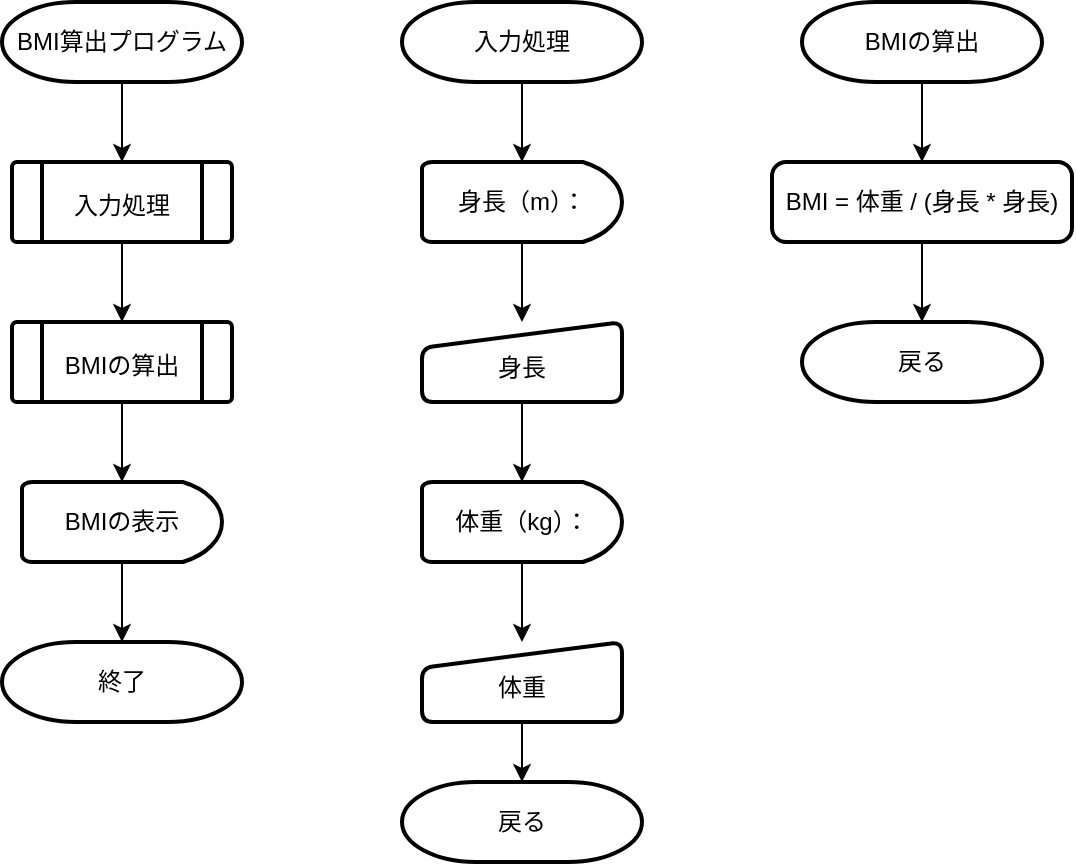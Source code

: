 <mxfile version="24.7.12" pages="2">
  <diagram name="sample01-BMIの算出" id="4DZ2R0KwUzkL-UcLto0O">
    <mxGraphModel dx="1634" dy="842" grid="1" gridSize="10" guides="1" tooltips="1" connect="1" arrows="1" fold="1" page="1" pageScale="1" pageWidth="1169" pageHeight="827" math="0" shadow="0">
      <root>
        <mxCell id="0" />
        <mxCell id="1" parent="0" />
        <mxCell id="LSGtWbCHD7eKjqm-Vvqv-6" value="" style="edgeStyle=orthogonalEdgeStyle;rounded=0;orthogonalLoop=1;jettySize=auto;html=1;" edge="1" parent="1" source="LSGtWbCHD7eKjqm-Vvqv-1" target="LSGtWbCHD7eKjqm-Vvqv-2">
          <mxGeometry relative="1" as="geometry" />
        </mxCell>
        <mxCell id="LSGtWbCHD7eKjqm-Vvqv-1" value="BMI算出プログラム" style="strokeWidth=2;html=1;shape=mxgraph.flowchart.terminator;whiteSpace=wrap;" vertex="1" parent="1">
          <mxGeometry x="140" y="120" width="120" height="40" as="geometry" />
        </mxCell>
        <mxCell id="LSGtWbCHD7eKjqm-Vvqv-7" value="" style="edgeStyle=orthogonalEdgeStyle;rounded=0;orthogonalLoop=1;jettySize=auto;html=1;" edge="1" parent="1" source="LSGtWbCHD7eKjqm-Vvqv-2" target="LSGtWbCHD7eKjqm-Vvqv-3">
          <mxGeometry relative="1" as="geometry" />
        </mxCell>
        <mxCell id="LSGtWbCHD7eKjqm-Vvqv-2" value="入力処理" style="verticalLabelPosition=bottom;verticalAlign=top;html=1;shape=process;whiteSpace=wrap;rounded=1;size=0.14;arcSize=6;spacingTop=-32;strokeWidth=2;" vertex="1" parent="1">
          <mxGeometry x="145" y="200" width="110" height="40" as="geometry" />
        </mxCell>
        <mxCell id="LSGtWbCHD7eKjqm-Vvqv-8" value="" style="edgeStyle=orthogonalEdgeStyle;rounded=0;orthogonalLoop=1;jettySize=auto;html=1;" edge="1" parent="1" source="LSGtWbCHD7eKjqm-Vvqv-3" target="LSGtWbCHD7eKjqm-Vvqv-4">
          <mxGeometry relative="1" as="geometry" />
        </mxCell>
        <mxCell id="LSGtWbCHD7eKjqm-Vvqv-3" value="BMIの算出" style="verticalLabelPosition=bottom;verticalAlign=top;html=1;shape=process;whiteSpace=wrap;rounded=1;size=0.14;arcSize=6;spacingTop=-32;strokeWidth=2;" vertex="1" parent="1">
          <mxGeometry x="145" y="280" width="110" height="40" as="geometry" />
        </mxCell>
        <mxCell id="LSGtWbCHD7eKjqm-Vvqv-9" value="" style="edgeStyle=orthogonalEdgeStyle;rounded=0;orthogonalLoop=1;jettySize=auto;html=1;" edge="1" parent="1" source="LSGtWbCHD7eKjqm-Vvqv-4" target="LSGtWbCHD7eKjqm-Vvqv-5">
          <mxGeometry relative="1" as="geometry" />
        </mxCell>
        <mxCell id="LSGtWbCHD7eKjqm-Vvqv-4" value="BMIの表示" style="strokeWidth=2;html=1;shape=mxgraph.flowchart.delay;whiteSpace=wrap;" vertex="1" parent="1">
          <mxGeometry x="150" y="360" width="100" height="40" as="geometry" />
        </mxCell>
        <mxCell id="LSGtWbCHD7eKjqm-Vvqv-5" value="終了" style="strokeWidth=2;html=1;shape=mxgraph.flowchart.terminator;whiteSpace=wrap;" vertex="1" parent="1">
          <mxGeometry x="140" y="440" width="120" height="40" as="geometry" />
        </mxCell>
        <mxCell id="LSGtWbCHD7eKjqm-Vvqv-16" value="" style="edgeStyle=orthogonalEdgeStyle;rounded=0;orthogonalLoop=1;jettySize=auto;html=1;" edge="1" parent="1" source="LSGtWbCHD7eKjqm-Vvqv-10" target="LSGtWbCHD7eKjqm-Vvqv-12">
          <mxGeometry relative="1" as="geometry" />
        </mxCell>
        <mxCell id="LSGtWbCHD7eKjqm-Vvqv-10" value="入力処理" style="strokeWidth=2;html=1;shape=mxgraph.flowchart.terminator;whiteSpace=wrap;" vertex="1" parent="1">
          <mxGeometry x="340" y="120" width="120" height="40" as="geometry" />
        </mxCell>
        <mxCell id="LSGtWbCHD7eKjqm-Vvqv-18" value="" style="edgeStyle=orthogonalEdgeStyle;rounded=0;orthogonalLoop=1;jettySize=auto;html=1;" edge="1" parent="1" source="LSGtWbCHD7eKjqm-Vvqv-11" target="LSGtWbCHD7eKjqm-Vvqv-14">
          <mxGeometry relative="1" as="geometry" />
        </mxCell>
        <mxCell id="LSGtWbCHD7eKjqm-Vvqv-11" value="身長" style="html=1;strokeWidth=2;shape=manualInput;whiteSpace=wrap;rounded=1;size=13;arcSize=11;spacingTop=6;" vertex="1" parent="1">
          <mxGeometry x="350" y="280" width="100" height="40" as="geometry" />
        </mxCell>
        <mxCell id="LSGtWbCHD7eKjqm-Vvqv-17" value="" style="edgeStyle=orthogonalEdgeStyle;rounded=0;orthogonalLoop=1;jettySize=auto;html=1;" edge="1" parent="1" source="LSGtWbCHD7eKjqm-Vvqv-12" target="LSGtWbCHD7eKjqm-Vvqv-11">
          <mxGeometry relative="1" as="geometry" />
        </mxCell>
        <mxCell id="LSGtWbCHD7eKjqm-Vvqv-12" value="身長（m）：" style="strokeWidth=2;html=1;shape=mxgraph.flowchart.delay;whiteSpace=wrap;" vertex="1" parent="1">
          <mxGeometry x="350" y="200" width="100" height="40" as="geometry" />
        </mxCell>
        <mxCell id="LSGtWbCHD7eKjqm-Vvqv-21" value="" style="edgeStyle=orthogonalEdgeStyle;rounded=0;orthogonalLoop=1;jettySize=auto;html=1;" edge="1" parent="1" source="LSGtWbCHD7eKjqm-Vvqv-13" target="LSGtWbCHD7eKjqm-Vvqv-15">
          <mxGeometry relative="1" as="geometry" />
        </mxCell>
        <mxCell id="LSGtWbCHD7eKjqm-Vvqv-13" value="体重" style="html=1;strokeWidth=2;shape=manualInput;whiteSpace=wrap;rounded=1;size=13;arcSize=11;spacingTop=6;" vertex="1" parent="1">
          <mxGeometry x="350" y="440" width="100" height="40" as="geometry" />
        </mxCell>
        <mxCell id="LSGtWbCHD7eKjqm-Vvqv-20" style="edgeStyle=orthogonalEdgeStyle;rounded=0;orthogonalLoop=1;jettySize=auto;html=1;entryX=0.5;entryY=0;entryDx=0;entryDy=0;" edge="1" parent="1" source="LSGtWbCHD7eKjqm-Vvqv-14" target="LSGtWbCHD7eKjqm-Vvqv-13">
          <mxGeometry relative="1" as="geometry" />
        </mxCell>
        <mxCell id="LSGtWbCHD7eKjqm-Vvqv-14" value="体重（kg）：" style="strokeWidth=2;html=1;shape=mxgraph.flowchart.delay;whiteSpace=wrap;" vertex="1" parent="1">
          <mxGeometry x="350" y="360" width="100" height="40" as="geometry" />
        </mxCell>
        <mxCell id="LSGtWbCHD7eKjqm-Vvqv-15" value="戻る" style="strokeWidth=2;html=1;shape=mxgraph.flowchart.terminator;whiteSpace=wrap;" vertex="1" parent="1">
          <mxGeometry x="340" y="510" width="120" height="40" as="geometry" />
        </mxCell>
        <mxCell id="LSGtWbCHD7eKjqm-Vvqv-26" value="" style="edgeStyle=orthogonalEdgeStyle;rounded=0;orthogonalLoop=1;jettySize=auto;html=1;" edge="1" parent="1" source="LSGtWbCHD7eKjqm-Vvqv-22" target="LSGtWbCHD7eKjqm-Vvqv-23">
          <mxGeometry relative="1" as="geometry" />
        </mxCell>
        <mxCell id="LSGtWbCHD7eKjqm-Vvqv-22" value="BMIの算出" style="strokeWidth=2;html=1;shape=mxgraph.flowchart.terminator;whiteSpace=wrap;" vertex="1" parent="1">
          <mxGeometry x="540" y="120" width="120" height="40" as="geometry" />
        </mxCell>
        <mxCell id="LSGtWbCHD7eKjqm-Vvqv-27" value="" style="edgeStyle=orthogonalEdgeStyle;rounded=0;orthogonalLoop=1;jettySize=auto;html=1;" edge="1" parent="1" source="LSGtWbCHD7eKjqm-Vvqv-23" target="LSGtWbCHD7eKjqm-Vvqv-25">
          <mxGeometry relative="1" as="geometry" />
        </mxCell>
        <mxCell id="LSGtWbCHD7eKjqm-Vvqv-23" value="BMI = 体重 / (身長 * 身長)" style="rounded=1;whiteSpace=wrap;html=1;absoluteArcSize=1;arcSize=14;strokeWidth=2;" vertex="1" parent="1">
          <mxGeometry x="525" y="200" width="150" height="40" as="geometry" />
        </mxCell>
        <mxCell id="LSGtWbCHD7eKjqm-Vvqv-25" value="戻る" style="strokeWidth=2;html=1;shape=mxgraph.flowchart.terminator;whiteSpace=wrap;" vertex="1" parent="1">
          <mxGeometry x="540" y="280" width="120" height="40" as="geometry" />
        </mxCell>
      </root>
    </mxGraphModel>
  </diagram>
  <diagram id="UNFPtOLsl0dlbiKAUhc6" name="sample02-２値間集計">
    <mxGraphModel dx="1634" dy="842" grid="1" gridSize="10" guides="1" tooltips="1" connect="0" arrows="1" fold="1" page="1" pageScale="1" pageWidth="1169" pageHeight="827" math="0" shadow="0">
      <root>
        <mxCell id="0" />
        <mxCell id="1" parent="0" />
        <mxCell id="43-ERaL8GvvXUvTcccEm-5" value="" style="edgeStyle=orthogonalEdgeStyle;rounded=0;orthogonalLoop=1;jettySize=auto;html=1;" edge="1" parent="1" source="xx0XTvEr8x0O5gqMo3k6-1" target="43-ERaL8GvvXUvTcccEm-1">
          <mxGeometry relative="1" as="geometry" />
        </mxCell>
        <mxCell id="xx0XTvEr8x0O5gqMo3k6-1" value="２値間集計" style="strokeWidth=2;html=1;shape=mxgraph.flowchart.terminator;whiteSpace=wrap;" vertex="1" parent="1">
          <mxGeometry x="140" y="120" width="120" height="40" as="geometry" />
        </mxCell>
        <mxCell id="ZM1Dd6VfJug9h6iIhJDQ-17" value="" style="edgeStyle=orthogonalEdgeStyle;rounded=0;orthogonalLoop=1;jettySize=auto;html=1;" edge="1" parent="1" source="43-ERaL8GvvXUvTcccEm-1" target="ZM1Dd6VfJug9h6iIhJDQ-16">
          <mxGeometry relative="1" as="geometry" />
        </mxCell>
        <mxCell id="43-ERaL8GvvXUvTcccEm-1" value="入力処理" style="verticalLabelPosition=bottom;verticalAlign=top;html=1;shape=process;whiteSpace=wrap;rounded=1;size=0.14;arcSize=6;spacingTop=-32;strokeWidth=2;" vertex="1" parent="1">
          <mxGeometry x="145" y="200" width="110" height="40" as="geometry" />
        </mxCell>
        <mxCell id="43-ERaL8GvvXUvTcccEm-7" value="" style="edgeStyle=orthogonalEdgeStyle;rounded=0;orthogonalLoop=1;jettySize=auto;html=1;" edge="1" parent="1" source="43-ERaL8GvvXUvTcccEm-2">
          <mxGeometry relative="1" as="geometry">
            <mxPoint x="200" y="440" as="targetPoint" />
          </mxGeometry>
        </mxCell>
        <mxCell id="43-ERaL8GvvXUvTcccEm-2" value="2値間集計" style="verticalLabelPosition=bottom;verticalAlign=top;html=1;shape=process;whiteSpace=wrap;rounded=1;size=0.14;arcSize=6;spacingTop=-32;strokeWidth=2;" vertex="1" parent="1">
          <mxGeometry x="145" y="360" width="110" height="40" as="geometry" />
        </mxCell>
        <mxCell id="43-ERaL8GvvXUvTcccEm-8" value="" style="edgeStyle=orthogonalEdgeStyle;rounded=0;orthogonalLoop=1;jettySize=auto;html=1;" edge="1" parent="1" target="43-ERaL8GvvXUvTcccEm-4">
          <mxGeometry relative="1" as="geometry">
            <mxPoint x="200" y="480.0" as="sourcePoint" />
          </mxGeometry>
        </mxCell>
        <mxCell id="43-ERaL8GvvXUvTcccEm-4" value="終了" style="strokeWidth=2;html=1;shape=mxgraph.flowchart.terminator;whiteSpace=wrap;" vertex="1" parent="1">
          <mxGeometry x="140" y="520" width="120" height="40" as="geometry" />
        </mxCell>
        <mxCell id="YKI1Emk6PgGtWKNPrxwJ-2" value="" style="edgeStyle=orthogonalEdgeStyle;rounded=0;orthogonalLoop=1;jettySize=auto;html=1;" edge="1" parent="1" source="43-ERaL8GvvXUvTcccEm-9">
          <mxGeometry relative="1" as="geometry">
            <mxPoint x="400" y="200" as="targetPoint" />
          </mxGeometry>
        </mxCell>
        <mxCell id="43-ERaL8GvvXUvTcccEm-9" value="入力処理" style="strokeWidth=2;html=1;shape=mxgraph.flowchart.terminator;whiteSpace=wrap;" vertex="1" parent="1">
          <mxGeometry x="340" y="120" width="120" height="40" as="geometry" />
        </mxCell>
        <mxCell id="YKI1Emk6PgGtWKNPrxwJ-3" value="" style="edgeStyle=orthogonalEdgeStyle;rounded=0;orthogonalLoop=1;jettySize=auto;html=1;" edge="1" parent="1" target="avcC4sRMdm5HQUpdsVK3-1">
          <mxGeometry relative="1" as="geometry">
            <mxPoint x="400" y="240" as="sourcePoint" />
          </mxGeometry>
        </mxCell>
        <mxCell id="YKI1Emk6PgGtWKNPrxwJ-4" value="" style="edgeStyle=orthogonalEdgeStyle;rounded=0;orthogonalLoop=1;jettySize=auto;html=1;" edge="1" parent="1" source="avcC4sRMdm5HQUpdsVK3-1">
          <mxGeometry relative="1" as="geometry">
            <mxPoint x="400" y="360" as="targetPoint" />
          </mxGeometry>
        </mxCell>
        <mxCell id="avcC4sRMdm5HQUpdsVK3-1" value="整数A" style="html=1;strokeWidth=2;shape=manualInput;whiteSpace=wrap;rounded=1;size=13;arcSize=11;spacingTop=6;" vertex="1" parent="1">
          <mxGeometry x="350" y="280" width="100" height="40" as="geometry" />
        </mxCell>
        <mxCell id="YKI1Emk6PgGtWKNPrxwJ-8" value="" style="edgeStyle=orthogonalEdgeStyle;rounded=0;orthogonalLoop=1;jettySize=auto;html=1;" edge="1" parent="1" source="avcC4sRMdm5HQUpdsVK3-3" target="YKI1Emk6PgGtWKNPrxwJ-1">
          <mxGeometry relative="1" as="geometry" />
        </mxCell>
        <mxCell id="avcC4sRMdm5HQUpdsVK3-3" value="整数B" style="html=1;strokeWidth=2;shape=manualInput;whiteSpace=wrap;rounded=1;size=13;arcSize=11;spacingTop=6;" vertex="1" parent="1">
          <mxGeometry x="350" y="440" width="100" height="40" as="geometry" />
        </mxCell>
        <mxCell id="YKI1Emk6PgGtWKNPrxwJ-1" value="戻る" style="strokeWidth=2;html=1;shape=mxgraph.flowchart.terminator;whiteSpace=wrap;" vertex="1" parent="1">
          <mxGeometry x="340" y="510" width="120" height="40" as="geometry" />
        </mxCell>
        <mxCell id="ZM1Dd6VfJug9h6iIhJDQ-2" value="" style="edgeStyle=orthogonalEdgeStyle;rounded=0;orthogonalLoop=1;jettySize=auto;html=1;" edge="1" parent="1" source="YKI1Emk6PgGtWKNPrxwJ-9" target="ZM1Dd6VfJug9h6iIhJDQ-1">
          <mxGeometry relative="1" as="geometry" />
        </mxCell>
        <mxCell id="YKI1Emk6PgGtWKNPrxwJ-9" value="２値間集計" style="strokeWidth=2;html=1;shape=mxgraph.flowchart.terminator;whiteSpace=wrap;" vertex="1" parent="1">
          <mxGeometry x="540" y="120" width="120" height="40" as="geometry" />
        </mxCell>
        <mxCell id="ZM1Dd6VfJug9h6iIhJDQ-11" style="edgeStyle=orthogonalEdgeStyle;rounded=0;orthogonalLoop=1;jettySize=auto;html=1;entryX=0.5;entryY=0;entryDx=0;entryDy=0;" edge="1" parent="1" source="YKI1Emk6PgGtWKNPrxwJ-10" target="ZM1Dd6VfJug9h6iIhJDQ-8">
          <mxGeometry relative="1" as="geometry" />
        </mxCell>
        <mxCell id="YKI1Emk6PgGtWKNPrxwJ-10" value="集計ループ&lt;div&gt;&lt;font face=&quot;Lucida Console&quot;&gt;i ＜＝ 整数B&lt;/font&gt;&lt;/div&gt;" style="strokeWidth=2;html=1;shape=mxgraph.flowchart.loop_limit;whiteSpace=wrap;" vertex="1" parent="1">
          <mxGeometry x="540" y="360" width="120" height="50" as="geometry" />
        </mxCell>
        <mxCell id="ZM1Dd6VfJug9h6iIhJDQ-15" value="" style="edgeStyle=orthogonalEdgeStyle;rounded=0;orthogonalLoop=1;jettySize=auto;html=1;" edge="1" parent="1" source="YKI1Emk6PgGtWKNPrxwJ-11" target="ZM1Dd6VfJug9h6iIhJDQ-14">
          <mxGeometry relative="1" as="geometry" />
        </mxCell>
        <mxCell id="YKI1Emk6PgGtWKNPrxwJ-11" value="集計ループ" style="strokeWidth=2;html=1;shape=mxgraph.flowchart.loop_limit;whiteSpace=wrap;flipV=1;" vertex="1" parent="1">
          <mxGeometry x="540" y="600" width="120" height="40" as="geometry" />
        </mxCell>
        <mxCell id="YKI1Emk6PgGtWKNPrxwJ-13" value="合計" style="strokeWidth=2;html=1;shape=mxgraph.flowchart.display;whiteSpace=wrap;" vertex="1" parent="1">
          <mxGeometry x="150" y="440" width="100" height="40" as="geometry" />
        </mxCell>
        <mxCell id="YKI1Emk6PgGtWKNPrxwJ-15" value="整数A：" style="strokeWidth=2;html=1;shape=mxgraph.flowchart.display;whiteSpace=wrap;" vertex="1" parent="1">
          <mxGeometry x="350" y="200" width="100" height="40" as="geometry" />
        </mxCell>
        <mxCell id="YKI1Emk6PgGtWKNPrxwJ-19" style="edgeStyle=orthogonalEdgeStyle;rounded=0;orthogonalLoop=1;jettySize=auto;html=1;entryX=0.5;entryY=0;entryDx=0;entryDy=0;" edge="1" parent="1" source="YKI1Emk6PgGtWKNPrxwJ-16" target="avcC4sRMdm5HQUpdsVK3-3">
          <mxGeometry relative="1" as="geometry" />
        </mxCell>
        <mxCell id="YKI1Emk6PgGtWKNPrxwJ-16" value="整数B：" style="strokeWidth=2;html=1;shape=mxgraph.flowchart.display;whiteSpace=wrap;" vertex="1" parent="1">
          <mxGeometry x="350" y="360" width="100" height="40" as="geometry" />
        </mxCell>
        <mxCell id="ZM1Dd6VfJug9h6iIhJDQ-6" value="" style="edgeStyle=orthogonalEdgeStyle;rounded=0;orthogonalLoop=1;jettySize=auto;html=1;" edge="1" parent="1" source="ZM1Dd6VfJug9h6iIhJDQ-1" target="ZM1Dd6VfJug9h6iIhJDQ-5">
          <mxGeometry relative="1" as="geometry" />
        </mxCell>
        <mxCell id="ZM1Dd6VfJug9h6iIhJDQ-1" value="合計 ＝ 0" style="rounded=1;whiteSpace=wrap;html=1;absoluteArcSize=1;arcSize=14;strokeWidth=2;" vertex="1" parent="1">
          <mxGeometry x="525" y="200" width="150" height="40" as="geometry" />
        </mxCell>
        <mxCell id="ZM1Dd6VfJug9h6iIhJDQ-7" value="" style="edgeStyle=orthogonalEdgeStyle;rounded=0;orthogonalLoop=1;jettySize=auto;html=1;" edge="1" parent="1" source="ZM1Dd6VfJug9h6iIhJDQ-5" target="YKI1Emk6PgGtWKNPrxwJ-10">
          <mxGeometry relative="1" as="geometry" />
        </mxCell>
        <mxCell id="ZM1Dd6VfJug9h6iIhJDQ-5" value="&lt;font face=&quot;Lucida Console&quot;&gt;i&lt;/font&gt; ＝ 整数A" style="rounded=1;whiteSpace=wrap;html=1;absoluteArcSize=1;arcSize=14;strokeWidth=2;" vertex="1" parent="1">
          <mxGeometry x="525" y="280" width="150" height="40" as="geometry" />
        </mxCell>
        <mxCell id="ZM1Dd6VfJug9h6iIhJDQ-12" value="" style="edgeStyle=orthogonalEdgeStyle;rounded=0;orthogonalLoop=1;jettySize=auto;html=1;" edge="1" parent="1" source="ZM1Dd6VfJug9h6iIhJDQ-8" target="ZM1Dd6VfJug9h6iIhJDQ-9">
          <mxGeometry relative="1" as="geometry" />
        </mxCell>
        <mxCell id="ZM1Dd6VfJug9h6iIhJDQ-8" value="合計 ＝ 合計 + &lt;font face=&quot;Lucida Console&quot;&gt;i&lt;/font&gt;" style="rounded=1;whiteSpace=wrap;html=1;absoluteArcSize=1;arcSize=14;strokeWidth=2;" vertex="1" parent="1">
          <mxGeometry x="525" y="440" width="150" height="40" as="geometry" />
        </mxCell>
        <mxCell id="ZM1Dd6VfJug9h6iIhJDQ-13" value="" style="edgeStyle=orthogonalEdgeStyle;rounded=0;orthogonalLoop=1;jettySize=auto;html=1;" edge="1" parent="1" source="ZM1Dd6VfJug9h6iIhJDQ-9" target="YKI1Emk6PgGtWKNPrxwJ-11">
          <mxGeometry relative="1" as="geometry" />
        </mxCell>
        <mxCell id="ZM1Dd6VfJug9h6iIhJDQ-9" value="&lt;font face=&quot;Lucida Console&quot;&gt;i ＝ i + 1&lt;/font&gt;" style="rounded=1;whiteSpace=wrap;html=1;absoluteArcSize=1;arcSize=14;strokeWidth=2;" vertex="1" parent="1">
          <mxGeometry x="525" y="520" width="150" height="40" as="geometry" />
        </mxCell>
        <mxCell id="ZM1Dd6VfJug9h6iIhJDQ-14" value="戻る" style="strokeWidth=2;html=1;shape=mxgraph.flowchart.terminator;whiteSpace=wrap;" vertex="1" parent="1">
          <mxGeometry x="540" y="680" width="120" height="40" as="geometry" />
        </mxCell>
        <mxCell id="ZM1Dd6VfJug9h6iIhJDQ-18" value="" style="edgeStyle=orthogonalEdgeStyle;rounded=0;orthogonalLoop=1;jettySize=auto;html=1;" edge="1" parent="1" source="ZM1Dd6VfJug9h6iIhJDQ-16" target="43-ERaL8GvvXUvTcccEm-2">
          <mxGeometry relative="1" as="geometry" />
        </mxCell>
        <mxCell id="ZM1Dd6VfJug9h6iIhJDQ-16" value="入換処理" style="verticalLabelPosition=bottom;verticalAlign=top;html=1;shape=process;whiteSpace=wrap;rounded=1;size=0.14;arcSize=6;spacingTop=-32;strokeWidth=2;" vertex="1" parent="1">
          <mxGeometry x="145" y="280" width="110" height="40" as="geometry" />
        </mxCell>
        <mxCell id="kpvFoo-tbMmUvsH2fV0z-6" value="" style="edgeStyle=orthogonalEdgeStyle;rounded=0;orthogonalLoop=1;jettySize=auto;html=1;" edge="1" parent="1" source="ZM1Dd6VfJug9h6iIhJDQ-19" target="kpvFoo-tbMmUvsH2fV0z-1">
          <mxGeometry relative="1" as="geometry" />
        </mxCell>
        <mxCell id="ZM1Dd6VfJug9h6iIhJDQ-19" value="入換処理" style="strokeWidth=2;html=1;shape=mxgraph.flowchart.terminator;whiteSpace=wrap;" vertex="1" parent="1">
          <mxGeometry x="740" y="120" width="120" height="40" as="geometry" />
        </mxCell>
        <mxCell id="kpvFoo-tbMmUvsH2fV0z-8" style="edgeStyle=orthogonalEdgeStyle;rounded=0;orthogonalLoop=1;jettySize=auto;html=1;entryX=0.5;entryY=0;entryDx=0;entryDy=0;" edge="1" parent="1" source="kpvFoo-tbMmUvsH2fV0z-1" target="kpvFoo-tbMmUvsH2fV0z-2">
          <mxGeometry relative="1" as="geometry" />
        </mxCell>
        <mxCell id="kpvFoo-tbMmUvsH2fV0z-1" value="整数A ＞ 整数B" style="strokeWidth=2;html=1;shape=mxgraph.flowchart.decision;whiteSpace=wrap;" vertex="1" parent="1">
          <mxGeometry x="740" y="190" width="120" height="60" as="geometry" />
        </mxCell>
        <mxCell id="kpvFoo-tbMmUvsH2fV0z-9" value="" style="edgeStyle=orthogonalEdgeStyle;rounded=0;orthogonalLoop=1;jettySize=auto;html=1;" edge="1" parent="1" source="kpvFoo-tbMmUvsH2fV0z-2" target="kpvFoo-tbMmUvsH2fV0z-3">
          <mxGeometry relative="1" as="geometry" />
        </mxCell>
        <mxCell id="kpvFoo-tbMmUvsH2fV0z-2" value="&lt;font face=&quot;Lucida Console&quot;&gt;退避&lt;/font&gt;&amp;nbsp;＝ 整数A" style="rounded=1;whiteSpace=wrap;html=1;absoluteArcSize=1;arcSize=14;strokeWidth=2;" vertex="1" parent="1">
          <mxGeometry x="725" y="280" width="150" height="40" as="geometry" />
        </mxCell>
        <mxCell id="kpvFoo-tbMmUvsH2fV0z-10" value="" style="edgeStyle=orthogonalEdgeStyle;rounded=0;orthogonalLoop=1;jettySize=auto;html=1;" edge="1" parent="1" source="kpvFoo-tbMmUvsH2fV0z-3" target="kpvFoo-tbMmUvsH2fV0z-4">
          <mxGeometry relative="1" as="geometry" />
        </mxCell>
        <mxCell id="kpvFoo-tbMmUvsH2fV0z-3" value="&lt;font face=&quot;Lucida Console&quot;&gt;整数A&lt;/font&gt;&amp;nbsp;＝ 整数B" style="rounded=1;whiteSpace=wrap;html=1;absoluteArcSize=1;arcSize=14;strokeWidth=2;" vertex="1" parent="1">
          <mxGeometry x="725" y="360" width="150" height="40" as="geometry" />
        </mxCell>
        <mxCell id="kpvFoo-tbMmUvsH2fV0z-11" value="" style="edgeStyle=orthogonalEdgeStyle;rounded=0;orthogonalLoop=1;jettySize=auto;html=1;" edge="1" parent="1" source="kpvFoo-tbMmUvsH2fV0z-4" target="kpvFoo-tbMmUvsH2fV0z-5">
          <mxGeometry relative="1" as="geometry" />
        </mxCell>
        <mxCell id="kpvFoo-tbMmUvsH2fV0z-4" value="&lt;font face=&quot;Lucida Console&quot;&gt;整数B&lt;/font&gt;&amp;nbsp;＝ 退避" style="rounded=1;whiteSpace=wrap;html=1;absoluteArcSize=1;arcSize=14;strokeWidth=2;" vertex="1" parent="1">
          <mxGeometry x="725" y="440" width="150" height="40" as="geometry" />
        </mxCell>
        <mxCell id="kpvFoo-tbMmUvsH2fV0z-5" value="戻る" style="strokeWidth=2;html=1;shape=mxgraph.flowchart.terminator;whiteSpace=wrap;" vertex="1" parent="1">
          <mxGeometry x="740" y="520" width="120" height="40" as="geometry" />
        </mxCell>
      </root>
    </mxGraphModel>
  </diagram>
</mxfile>
